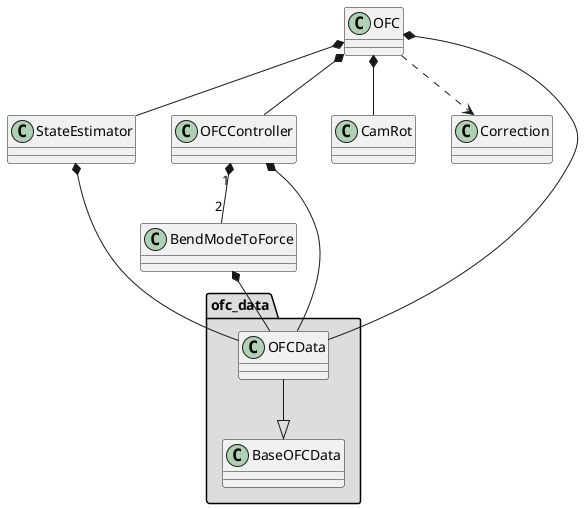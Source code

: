 @startuml
package "ofc_data" #DDDDDD {
  OFCData --|> BaseOFCData
}

class OFC
StateEstimator *-- OFCData
OFCController *-- OFCData
OFCController "1" *-- "2" BendModeToForce
BendModeToForce *-- OFCData
OFC *-- OFCData
OFC *-- StateEstimator
OFC *-- OFCController
OFC *-- CamRot
OFC ..> Correction
@enduml
